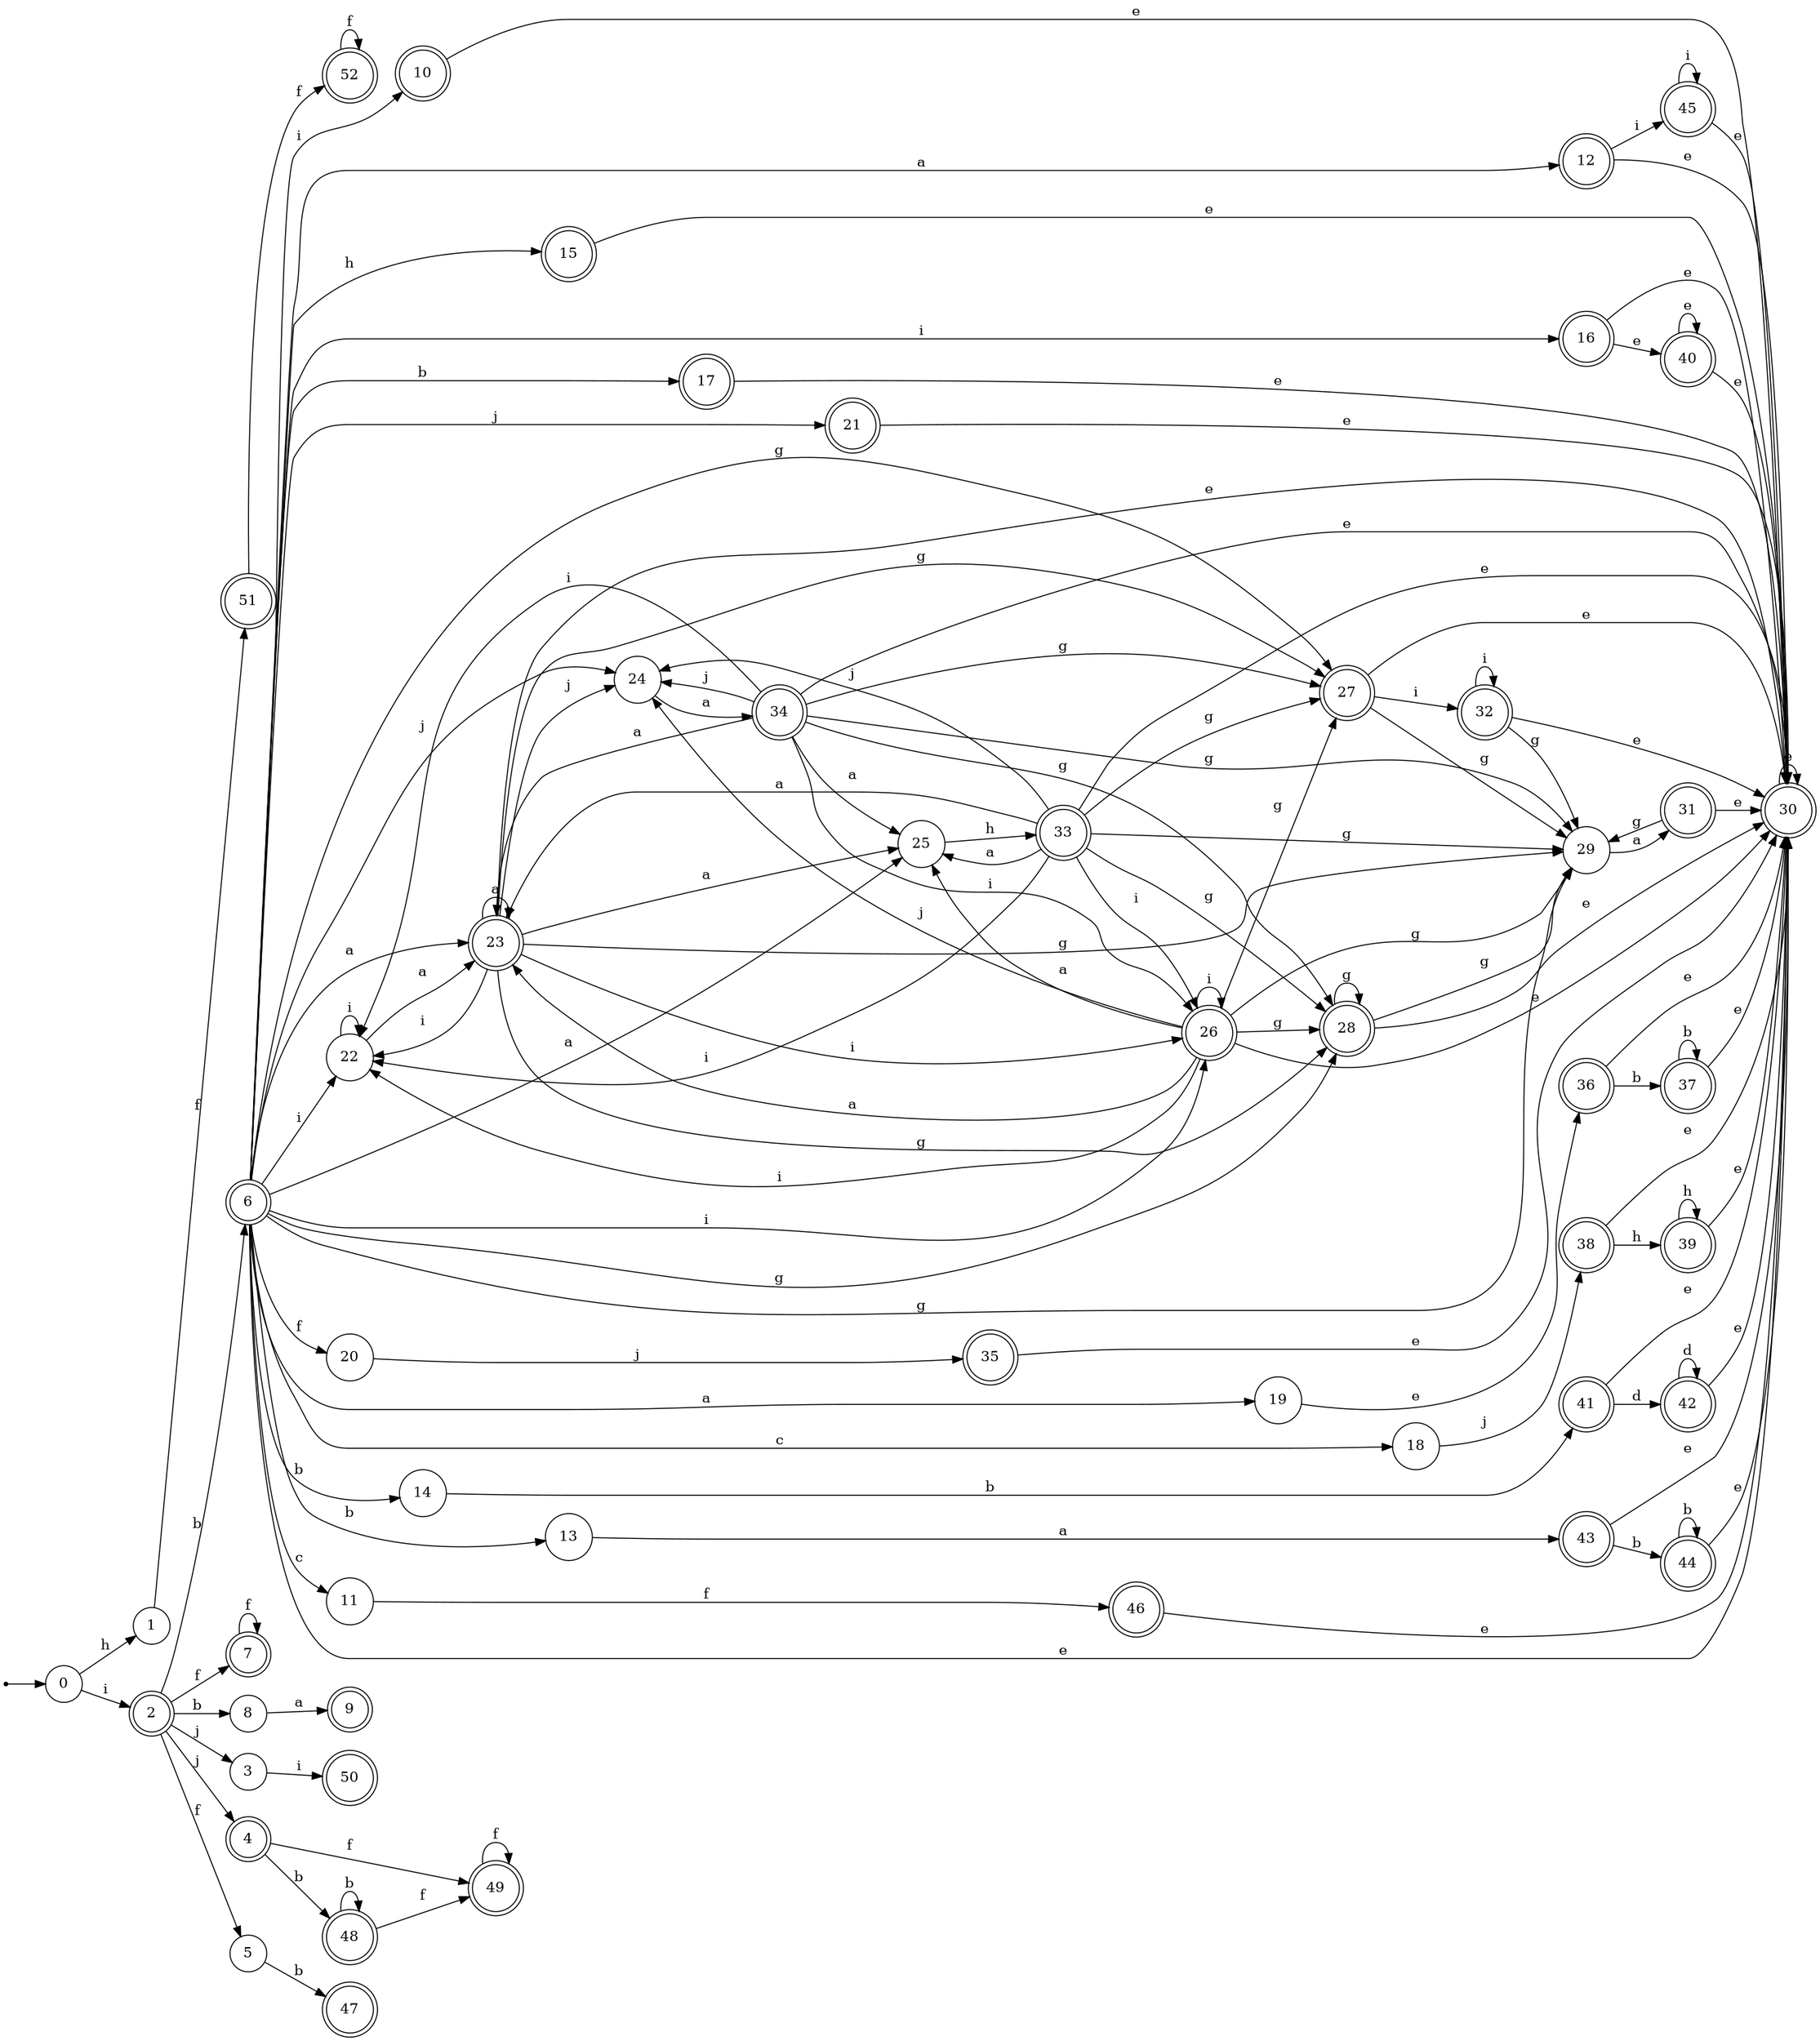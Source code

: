 digraph finite_state_machine {
rankdir=LR;
size="20,20";
node [shape = point]; "dummy0"
node [shape = circle]; "0";
"dummy0" -> "0";
node [shape = circle]; "1";
node [shape = doublecircle]; "2";node [shape = circle]; "3";
node [shape = doublecircle]; "4";node [shape = circle]; "5";
node [shape = doublecircle]; "6";node [shape = doublecircle]; "7";node [shape = circle]; "8";
node [shape = doublecircle]; "9";node [shape = doublecircle]; "10";node [shape = circle]; "11";
node [shape = doublecircle]; "12";node [shape = circle]; "13";
node [shape = circle]; "14";
node [shape = doublecircle]; "15";node [shape = doublecircle]; "16";node [shape = doublecircle]; "17";node [shape = circle]; "18";
node [shape = circle]; "19";
node [shape = circle]; "20";
node [shape = doublecircle]; "21";node [shape = circle]; "22";
node [shape = doublecircle]; "23";node [shape = circle]; "24";
node [shape = circle]; "25";
node [shape = doublecircle]; "26";node [shape = doublecircle]; "27";node [shape = doublecircle]; "28";node [shape = circle]; "29";
node [shape = doublecircle]; "30";node [shape = doublecircle]; "31";node [shape = doublecircle]; "32";node [shape = doublecircle]; "33";node [shape = doublecircle]; "34";node [shape = doublecircle]; "35";node [shape = doublecircle]; "36";node [shape = doublecircle]; "37";node [shape = doublecircle]; "38";node [shape = doublecircle]; "39";node [shape = doublecircle]; "40";node [shape = doublecircle]; "41";node [shape = doublecircle]; "42";node [shape = doublecircle]; "43";node [shape = doublecircle]; "44";node [shape = doublecircle]; "45";node [shape = doublecircle]; "46";node [shape = doublecircle]; "47";node [shape = doublecircle]; "48";node [shape = doublecircle]; "49";node [shape = doublecircle]; "50";node [shape = doublecircle]; "51";node [shape = doublecircle]; "52";"0" -> "1" [label = "h"];
 "0" -> "2" [label = "i"];
 "2" -> "3" [label = "j"];
 "2" -> "4" [label = "j"];
 "2" -> "5" [label = "f"];
 "2" -> "7" [label = "f"];
 "2" -> "8" [label = "b"];
 "2" -> "6" [label = "b"];
 "8" -> "9" [label = "a"];
 "7" -> "7" [label = "f"];
 "6" -> "16" [label = "i"];
 "6" -> "10" [label = "i"];
 "6" -> "26" [label = "i"];
 "6" -> "22" [label = "i"];
 "6" -> "18" [label = "c"];
 "6" -> "11" [label = "c"];
 "6" -> "25" [label = "a"];
 "6" -> "19" [label = "a"];
 "6" -> "12" [label = "a"];
 "6" -> "23" [label = "a"];
 "6" -> "17" [label = "b"];
 "6" -> "13" [label = "b"];
 "6" -> "14" [label = "b"];
 "6" -> "15" [label = "h"];
 "6" -> "20" [label = "f"];
 "6" -> "24" [label = "j"];
 "6" -> "21" [label = "j"];
 "6" -> "27" [label = "g"];
 "6" -> "28" [label = "g"];
 "6" -> "29" [label = "g"];
 "6" -> "30" [label = "e"];
 "30" -> "30" [label = "e"];
 "29" -> "31" [label = "a"];
 "31" -> "29" [label = "g"];
 "31" -> "30" [label = "e"];
 "28" -> "28" [label = "g"];
 "28" -> "29" [label = "g"];
 "28" -> "30" [label = "e"];
 "27" -> "32" [label = "i"];
 "27" -> "29" [label = "g"];
 "27" -> "30" [label = "e"];
 "32" -> "32" [label = "i"];
 "32" -> "29" [label = "g"];
 "32" -> "30" [label = "e"];
 "26" -> "26" [label = "i"];
 "26" -> "22" [label = "i"];
 "26" -> "25" [label = "a"];
 "26" -> "23" [label = "a"];
 "26" -> "24" [label = "j"];
 "26" -> "27" [label = "g"];
 "26" -> "28" [label = "g"];
 "26" -> "29" [label = "g"];
 "26" -> "30" [label = "e"];
 "25" -> "33" [label = "h"];
 "33" -> "25" [label = "a"];
 "33" -> "23" [label = "a"];
 "33" -> "26" [label = "i"];
 "33" -> "22" [label = "i"];
 "33" -> "24" [label = "j"];
 "33" -> "27" [label = "g"];
 "33" -> "28" [label = "g"];
 "33" -> "29" [label = "g"];
 "33" -> "30" [label = "e"];
 "24" -> "34" [label = "a"];
 "34" -> "24" [label = "j"];
 "34" -> "26" [label = "i"];
 "34" -> "22" [label = "i"];
 "34" -> "25" [label = "a"];
 "34" -> "23" [label = "a"];
 "34" -> "27" [label = "g"];
 "34" -> "28" [label = "g"];
 "34" -> "29" [label = "g"];
 "34" -> "30" [label = "e"];
 "23" -> "25" [label = "a"];
 "23" -> "23" [label = "a"];
 "23" -> "26" [label = "i"];
 "23" -> "22" [label = "i"];
 "23" -> "24" [label = "j"];
 "23" -> "27" [label = "g"];
 "23" -> "28" [label = "g"];
 "23" -> "29" [label = "g"];
 "23" -> "30" [label = "e"];
 "22" -> "22" [label = "i"];
 "22" -> "23" [label = "a"];
 "21" -> "30" [label = "e"];
 "20" -> "35" [label = "j"];
 "35" -> "30" [label = "e"];
 "19" -> "36" [label = "e"];
 "36" -> "37" [label = "b"];
 "36" -> "30" [label = "e"];
 "37" -> "37" [label = "b"];
 "37" -> "30" [label = "e"];
 "18" -> "38" [label = "j"];
 "38" -> "39" [label = "h"];
 "38" -> "30" [label = "e"];
 "39" -> "39" [label = "h"];
 "39" -> "30" [label = "e"];
 "17" -> "30" [label = "e"];
 "16" -> "40" [label = "e"];
 "16" -> "30" [label = "e"];
 "40" -> "40" [label = "e"];
 "40" -> "30" [label = "e"];
 "15" -> "30" [label = "e"];
 "14" -> "41" [label = "b"];
 "41" -> "42" [label = "d"];
 "41" -> "30" [label = "e"];
 "42" -> "42" [label = "d"];
 "42" -> "30" [label = "e"];
 "13" -> "43" [label = "a"];
 "43" -> "44" [label = "b"];
 "43" -> "30" [label = "e"];
 "44" -> "44" [label = "b"];
 "44" -> "30" [label = "e"];
 "12" -> "45" [label = "i"];
 "12" -> "30" [label = "e"];
 "45" -> "45" [label = "i"];
 "45" -> "30" [label = "e"];
 "11" -> "46" [label = "f"];
 "46" -> "30" [label = "e"];
 "10" -> "30" [label = "e"];
 "5" -> "47" [label = "b"];
 "4" -> "48" [label = "b"];
 "4" -> "49" [label = "f"];
 "49" -> "49" [label = "f"];
 "48" -> "48" [label = "b"];
 "48" -> "49" [label = "f"];
 "3" -> "50" [label = "i"];
 "1" -> "51" [label = "f"];
 "51" -> "52" [label = "f"];
 "52" -> "52" [label = "f"];
 }
